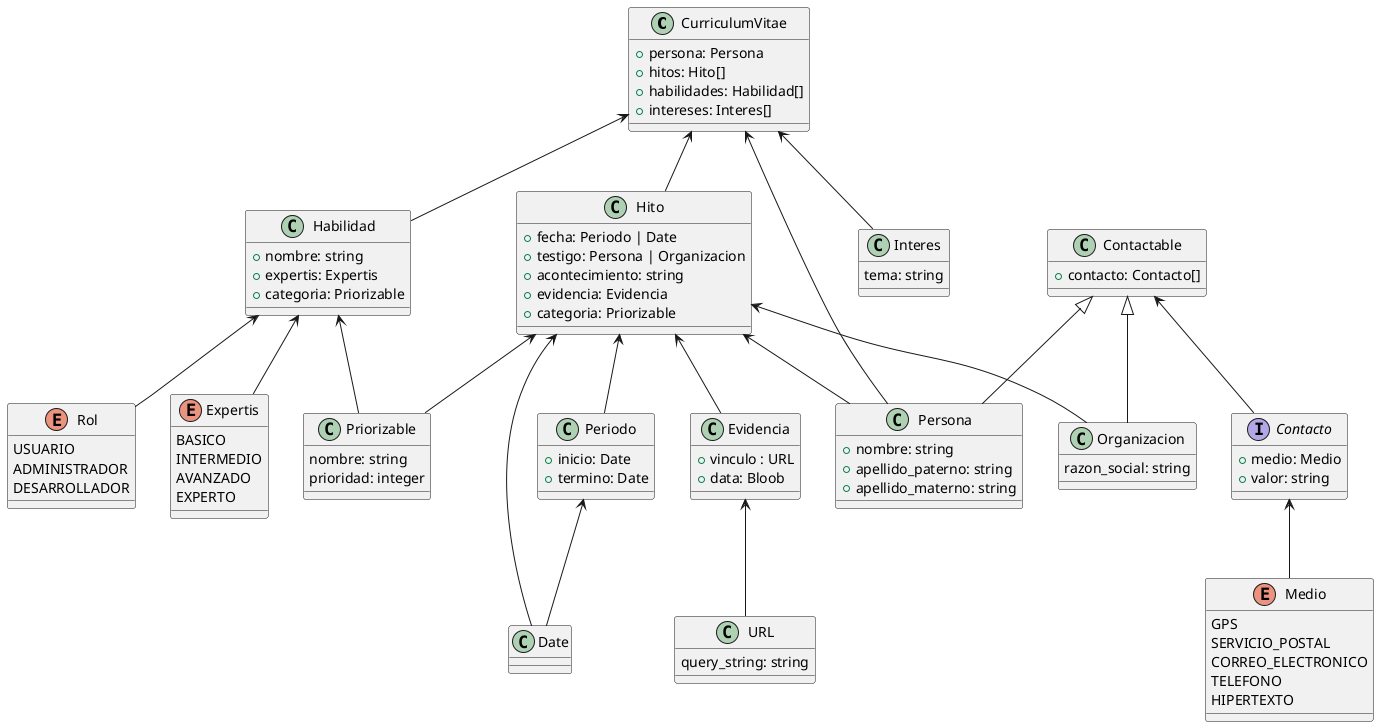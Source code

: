 @startuml
  class CurriculumVitae {
    + persona: Persona
    + hitos: Hito[]
    + habilidades: Habilidad[]
    + intereses: Interes[]
  }

  class Interes {
    tema: string
  }

  class Priorizable {
    nombre: string
    prioridad: integer
  }

  class Habilidad {
    + nombre: string
    + expertis: Expertis
    + categoria: Priorizable
  }

  class Periodo {
    + inicio: Date
    + termino: Date
  }

  class Hito {
    + fecha: Periodo | Date
    + testigo: Persona | Organizacion
    + acontecimiento: string
    + evidencia: Evidencia
    + categoria: Priorizable
  }

  class URL {
    query_string: string
  }

  class Evidencia {
    + vinculo : URL
    + data: Bloob
  }

  class Organizacion extends Contactable {
    razon_social: string
  }

  enum Expertis {
      BASICO
      INTERMEDIO
      AVANZADO
      EXPERTO
  }

  enum Rol {
      USUARIO
      ADMINISTRADOR
      DESARROLLADOR
  }

  class Persona extends Contactable {
    + nombre: string
    + apellido_paterno: string
    + apellido_materno: string
  }

  class Contactable {
    + contacto: Contacto[]
  }

  interface Contacto {
      + medio: Medio
      + valor: string
  }

  enum Medio {
    GPS
    SERVICIO_POSTAL
    CORREO_ELECTRONICO
    TELEFONO
    HIPERTEXTO
  }

  Contacto <-- Medio

  CurriculumVitae <-- Persona
  CurriculumVitae <-- Habilidad
  CurriculumVitae <-- Hito
  CurriculumVitae <-- Interes

  Evidencia <-- URL

  Habilidad <-- Expertis
  Habilidad <-- Priorizable
  Habilidad <-- Rol

  Hito <-- Priorizable
  Hito <-- Evidencia
  Hito <-- Persona
  Hito <-- Organizacion
  Hito <-- Date
  Hito <-- Periodo

  Contactable <-- Contacto

  Periodo <-- Date
@enduml
